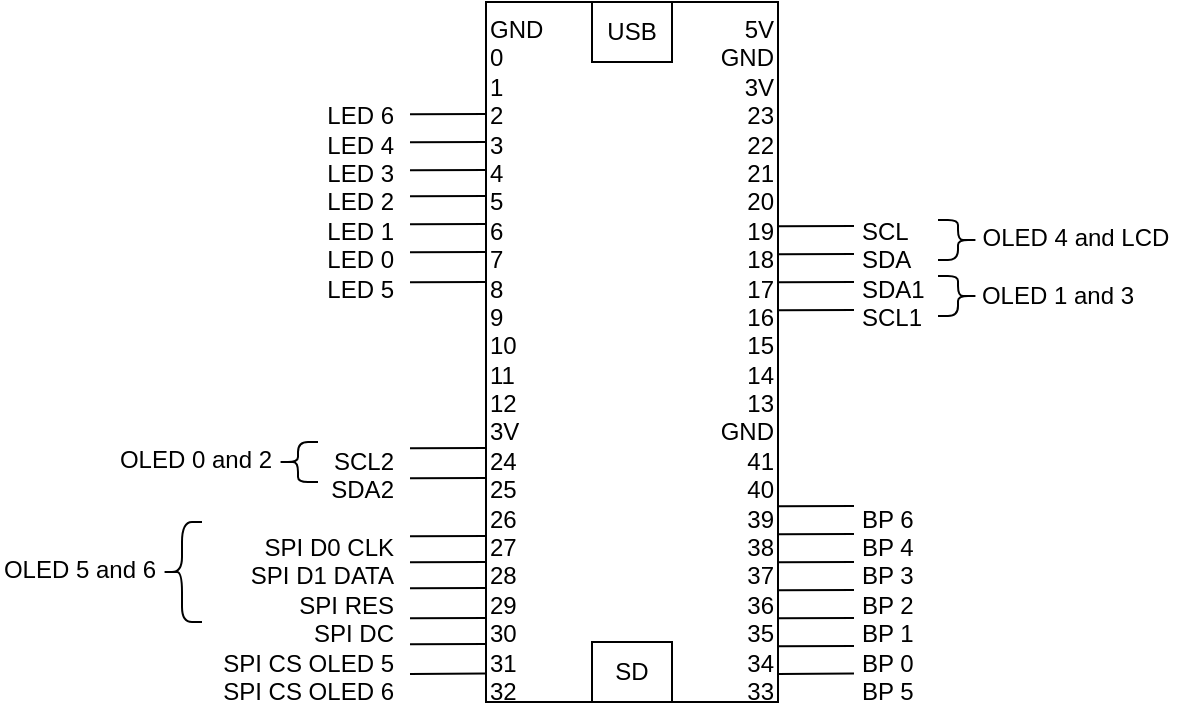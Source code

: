 <mxfile version="13.6.2"><diagram id="Nm4A2j_ekQUPnY_Rd7bY" name="Page-1"><mxGraphModel dx="813" dy="435" grid="1" gridSize="10" guides="1" tooltips="1" connect="1" arrows="1" fold="1" page="1" pageScale="1" pageWidth="827" pageHeight="1169" math="0" shadow="0"><root><mxCell id="0"/><mxCell id="1" parent="0"/><mxCell id="t9LSo7dSVIORAmxEDcjg-2" value="" style="verticalLabelPosition=bottom;verticalAlign=top;html=1;shape=mxgraph.basic.rect;fillColor2=none;strokeWidth=1;size=20;indent=5;" vertex="1" parent="1"><mxGeometry x="354" y="140" width="146" height="350" as="geometry"/></mxCell><mxCell id="t9LSo7dSVIORAmxEDcjg-5" value="GND&lt;br&gt;0&lt;br&gt;1&lt;br&gt;2&lt;br&gt;3&lt;br&gt;4&lt;br&gt;5&lt;br&gt;6&lt;br&gt;7&lt;br&gt;8&lt;br&gt;9&lt;br&gt;10&lt;br&gt;11&lt;br&gt;12&lt;br&gt;3V&lt;br&gt;24&lt;br&gt;25&lt;br&gt;26&lt;br&gt;27&lt;br&gt;28&lt;br&gt;29&lt;br&gt;30&lt;br&gt;31&lt;br&gt;32" style="text;html=1;strokeColor=none;fillColor=none;align=left;verticalAlign=top;whiteSpace=wrap;rounded=0;" vertex="1" parent="1"><mxGeometry x="354" y="140" width="40" height="350" as="geometry"/></mxCell><mxCell id="t9LSo7dSVIORAmxEDcjg-6" value="SD" style="text;html=1;fillColor=none;align=center;verticalAlign=middle;whiteSpace=wrap;rounded=0;perimeterSpacing=1;strokeColor=#000000;" vertex="1" parent="1"><mxGeometry x="407" y="460" width="40" height="30" as="geometry"/></mxCell><mxCell id="t9LSo7dSVIORAmxEDcjg-7" value="USB" style="text;html=1;fillColor=none;align=center;verticalAlign=middle;whiteSpace=wrap;rounded=0;perimeterSpacing=1;strokeColor=#000000;" vertex="1" parent="1"><mxGeometry x="407" y="140" width="40" height="30" as="geometry"/></mxCell><mxCell id="t9LSo7dSVIORAmxEDcjg-8" style="edgeStyle=none;rounded=0;orthogonalLoop=1;jettySize=auto;html=1;exitX=0.75;exitY=1;exitDx=0;exitDy=0;endArrow=none;endFill=0;" edge="1" parent="1" source="t9LSo7dSVIORAmxEDcjg-7" target="t9LSo7dSVIORAmxEDcjg-7"><mxGeometry relative="1" as="geometry"/></mxCell><mxCell id="t9LSo7dSVIORAmxEDcjg-9" value="5V&lt;br&gt;GND&lt;br&gt;3V&lt;br&gt;23&lt;br&gt;22&lt;br&gt;21&lt;br&gt;20&lt;br&gt;19&lt;br&gt;18&lt;br&gt;17&lt;br&gt;16&lt;br&gt;15&lt;br&gt;14&lt;br&gt;13&lt;br&gt;GND&lt;br&gt;41&lt;br&gt;40&lt;br&gt;39&lt;br&gt;38&lt;br&gt;37&lt;br&gt;36&lt;br&gt;35&lt;br&gt;34&lt;br&gt;33" style="text;html=1;strokeColor=none;fillColor=none;align=right;verticalAlign=top;whiteSpace=wrap;rounded=0;" vertex="1" parent="1"><mxGeometry x="460" y="140" width="40" height="350" as="geometry"/></mxCell><mxCell id="t9LSo7dSVIORAmxEDcjg-10" value="&lt;br&gt;&lt;br&gt;&lt;br&gt;LED 6&lt;br&gt;LED 4&lt;br&gt;LED 3&lt;br&gt;LED 2&lt;br&gt;LED 1&lt;br&gt;LED 0&lt;br&gt;LED 5&lt;br&gt;&lt;br&gt;&lt;br&gt;&lt;br&gt;&lt;br&gt;&lt;br&gt;SCL2&lt;br&gt;SDA2&lt;br&gt;&lt;br&gt;SPI D0 CLK&lt;br&gt;SPI D1 DATA&lt;br&gt;SPI RES&lt;br&gt;SPI DC&lt;br&gt;SPI CS OLED 5&lt;br&gt;SPI CS OLED 6" style="text;html=1;strokeColor=none;fillColor=none;align=right;verticalAlign=top;whiteSpace=wrap;rounded=0;" vertex="1" parent="1"><mxGeometry x="220" y="140" width="90" height="350" as="geometry"/></mxCell><mxCell id="t9LSo7dSVIORAmxEDcjg-12" value="" style="endArrow=none;html=1;entryX=0;entryY=0.629;entryDx=0;entryDy=0;entryPerimeter=0;" edge="1" parent="1"><mxGeometry width="50" height="50" relative="1" as="geometry"><mxPoint x="354" y="196" as="sourcePoint"/><mxPoint x="316" y="196.15" as="targetPoint"/></mxGeometry></mxCell><mxCell id="t9LSo7dSVIORAmxEDcjg-13" value="" style="endArrow=none;html=1;entryX=0;entryY=0.629;entryDx=0;entryDy=0;entryPerimeter=0;" edge="1" parent="1"><mxGeometry width="50" height="50" relative="1" as="geometry"><mxPoint x="354" y="210" as="sourcePoint"/><mxPoint x="316" y="210.15" as="targetPoint"/></mxGeometry></mxCell><mxCell id="t9LSo7dSVIORAmxEDcjg-14" value="" style="endArrow=none;html=1;entryX=0;entryY=0.629;entryDx=0;entryDy=0;entryPerimeter=0;" edge="1" parent="1"><mxGeometry width="50" height="50" relative="1" as="geometry"><mxPoint x="354" y="224" as="sourcePoint"/><mxPoint x="316" y="224.15" as="targetPoint"/></mxGeometry></mxCell><mxCell id="t9LSo7dSVIORAmxEDcjg-15" value="" style="endArrow=none;html=1;entryX=0;entryY=0.629;entryDx=0;entryDy=0;entryPerimeter=0;" edge="1" parent="1"><mxGeometry width="50" height="50" relative="1" as="geometry"><mxPoint x="354" y="237" as="sourcePoint"/><mxPoint x="316" y="237.15" as="targetPoint"/></mxGeometry></mxCell><mxCell id="t9LSo7dSVIORAmxEDcjg-16" value="" style="endArrow=none;html=1;entryX=0;entryY=0.629;entryDx=0;entryDy=0;entryPerimeter=0;" edge="1" parent="1"><mxGeometry width="50" height="50" relative="1" as="geometry"><mxPoint x="354" y="251" as="sourcePoint"/><mxPoint x="316" y="251.15" as="targetPoint"/></mxGeometry></mxCell><mxCell id="t9LSo7dSVIORAmxEDcjg-17" value="" style="endArrow=none;html=1;entryX=0;entryY=0.629;entryDx=0;entryDy=0;entryPerimeter=0;" edge="1" parent="1"><mxGeometry width="50" height="50" relative="1" as="geometry"><mxPoint x="354" y="265" as="sourcePoint"/><mxPoint x="316" y="265.15" as="targetPoint"/></mxGeometry></mxCell><mxCell id="t9LSo7dSVIORAmxEDcjg-18" value="" style="endArrow=none;html=1;entryX=0;entryY=0.629;entryDx=0;entryDy=0;entryPerimeter=0;" edge="1" parent="1"><mxGeometry width="50" height="50" relative="1" as="geometry"><mxPoint x="354" y="280" as="sourcePoint"/><mxPoint x="316" y="280.15" as="targetPoint"/></mxGeometry></mxCell><mxCell id="t9LSo7dSVIORAmxEDcjg-19" value="" style="endArrow=none;html=1;entryX=0;entryY=0.629;entryDx=0;entryDy=0;entryPerimeter=0;" edge="1" parent="1"><mxGeometry width="50" height="50" relative="1" as="geometry"><mxPoint x="354" y="363" as="sourcePoint"/><mxPoint x="316" y="363.15" as="targetPoint"/></mxGeometry></mxCell><mxCell id="t9LSo7dSVIORAmxEDcjg-20" value="" style="endArrow=none;html=1;entryX=0;entryY=0.629;entryDx=0;entryDy=0;entryPerimeter=0;" edge="1" parent="1"><mxGeometry width="50" height="50" relative="1" as="geometry"><mxPoint x="354" y="378" as="sourcePoint"/><mxPoint x="316" y="378.15" as="targetPoint"/></mxGeometry></mxCell><mxCell id="t9LSo7dSVIORAmxEDcjg-21" value="" style="endArrow=none;html=1;entryX=0;entryY=0.629;entryDx=0;entryDy=0;entryPerimeter=0;" edge="1" parent="1"><mxGeometry width="50" height="50" relative="1" as="geometry"><mxPoint x="354" y="407" as="sourcePoint"/><mxPoint x="316" y="407.15" as="targetPoint"/></mxGeometry></mxCell><mxCell id="t9LSo7dSVIORAmxEDcjg-22" value="" style="endArrow=none;html=1;entryX=0;entryY=0.629;entryDx=0;entryDy=0;entryPerimeter=0;" edge="1" parent="1"><mxGeometry width="50" height="50" relative="1" as="geometry"><mxPoint x="354" y="420" as="sourcePoint"/><mxPoint x="316" y="420.15" as="targetPoint"/></mxGeometry></mxCell><mxCell id="t9LSo7dSVIORAmxEDcjg-23" value="" style="endArrow=none;html=1;entryX=0;entryY=0.629;entryDx=0;entryDy=0;entryPerimeter=0;" edge="1" parent="1"><mxGeometry width="50" height="50" relative="1" as="geometry"><mxPoint x="354" y="433" as="sourcePoint"/><mxPoint x="316" y="433.15" as="targetPoint"/></mxGeometry></mxCell><mxCell id="t9LSo7dSVIORAmxEDcjg-24" value="" style="endArrow=none;html=1;entryX=0;entryY=0.629;entryDx=0;entryDy=0;entryPerimeter=0;" edge="1" parent="1"><mxGeometry width="50" height="50" relative="1" as="geometry"><mxPoint x="354" y="448" as="sourcePoint"/><mxPoint x="316" y="448.15" as="targetPoint"/></mxGeometry></mxCell><mxCell id="t9LSo7dSVIORAmxEDcjg-25" value="" style="endArrow=none;html=1;entryX=0;entryY=0.629;entryDx=0;entryDy=0;entryPerimeter=0;" edge="1" parent="1"><mxGeometry width="50" height="50" relative="1" as="geometry"><mxPoint x="354" y="461" as="sourcePoint"/><mxPoint x="316" y="461.15" as="targetPoint"/></mxGeometry></mxCell><mxCell id="t9LSo7dSVIORAmxEDcjg-26" value="" style="endArrow=none;html=1;entryX=0;entryY=0.629;entryDx=0;entryDy=0;entryPerimeter=0;" edge="1" parent="1"><mxGeometry width="50" height="50" relative="1" as="geometry"><mxPoint x="354" y="475.8" as="sourcePoint"/><mxPoint x="316" y="475.95" as="targetPoint"/></mxGeometry></mxCell><mxCell id="t9LSo7dSVIORAmxEDcjg-27" value="&lt;br&gt;&lt;br&gt;&lt;br&gt;&lt;br&gt;&lt;br&gt;&lt;br&gt;&lt;br&gt;SCL&lt;br&gt;SDA&lt;br&gt;SDA1&lt;br&gt;SCL1&lt;br&gt;&lt;br&gt;&lt;br&gt;&lt;br&gt;&lt;br&gt;&lt;br&gt;&lt;br&gt;BP 6&lt;br&gt;BP 4&lt;br&gt;BP 3&lt;br&gt;BP 2&lt;br&gt;BP 1&lt;br&gt;BP 0&lt;br&gt;BP 5" style="text;html=1;strokeColor=none;fillColor=none;align=left;verticalAlign=top;whiteSpace=wrap;rounded=0;" vertex="1" parent="1"><mxGeometry x="540" y="140" width="80" height="350" as="geometry"/></mxCell><mxCell id="t9LSo7dSVIORAmxEDcjg-28" value="" style="endArrow=none;html=1;entryX=0;entryY=0.629;entryDx=0;entryDy=0;entryPerimeter=0;" edge="1" parent="1"><mxGeometry width="50" height="50" relative="1" as="geometry"><mxPoint x="538" y="252" as="sourcePoint"/><mxPoint x="500" y="252.15" as="targetPoint"/></mxGeometry></mxCell><mxCell id="t9LSo7dSVIORAmxEDcjg-29" value="" style="endArrow=none;html=1;entryX=0;entryY=0.629;entryDx=0;entryDy=0;entryPerimeter=0;" edge="1" parent="1"><mxGeometry width="50" height="50" relative="1" as="geometry"><mxPoint x="538" y="266" as="sourcePoint"/><mxPoint x="500" y="266.15" as="targetPoint"/></mxGeometry></mxCell><mxCell id="t9LSo7dSVIORAmxEDcjg-30" value="" style="endArrow=none;html=1;entryX=0;entryY=0.629;entryDx=0;entryDy=0;entryPerimeter=0;" edge="1" parent="1"><mxGeometry width="50" height="50" relative="1" as="geometry"><mxPoint x="538" y="280" as="sourcePoint"/><mxPoint x="500" y="280.15" as="targetPoint"/></mxGeometry></mxCell><mxCell id="t9LSo7dSVIORAmxEDcjg-31" value="" style="endArrow=none;html=1;entryX=0;entryY=0.629;entryDx=0;entryDy=0;entryPerimeter=0;" edge="1" parent="1"><mxGeometry width="50" height="50" relative="1" as="geometry"><mxPoint x="538" y="294" as="sourcePoint"/><mxPoint x="500" y="294.15" as="targetPoint"/></mxGeometry></mxCell><mxCell id="t9LSo7dSVIORAmxEDcjg-32" value="" style="endArrow=none;html=1;entryX=0;entryY=0.629;entryDx=0;entryDy=0;entryPerimeter=0;" edge="1" parent="1"><mxGeometry width="50" height="50" relative="1" as="geometry"><mxPoint x="538" y="392" as="sourcePoint"/><mxPoint x="500" y="392.15" as="targetPoint"/></mxGeometry></mxCell><mxCell id="t9LSo7dSVIORAmxEDcjg-33" value="" style="endArrow=none;html=1;entryX=0;entryY=0.629;entryDx=0;entryDy=0;entryPerimeter=0;" edge="1" parent="1"><mxGeometry width="50" height="50" relative="1" as="geometry"><mxPoint x="538" y="406" as="sourcePoint"/><mxPoint x="500" y="406.15" as="targetPoint"/></mxGeometry></mxCell><mxCell id="t9LSo7dSVIORAmxEDcjg-34" value="" style="endArrow=none;html=1;entryX=0;entryY=0.629;entryDx=0;entryDy=0;entryPerimeter=0;" edge="1" parent="1"><mxGeometry width="50" height="50" relative="1" as="geometry"><mxPoint x="538" y="420" as="sourcePoint"/><mxPoint x="500" y="420.15" as="targetPoint"/></mxGeometry></mxCell><mxCell id="t9LSo7dSVIORAmxEDcjg-35" value="" style="endArrow=none;html=1;entryX=0;entryY=0.629;entryDx=0;entryDy=0;entryPerimeter=0;" edge="1" parent="1"><mxGeometry width="50" height="50" relative="1" as="geometry"><mxPoint x="538" y="434" as="sourcePoint"/><mxPoint x="500" y="434.15" as="targetPoint"/></mxGeometry></mxCell><mxCell id="t9LSo7dSVIORAmxEDcjg-36" value="" style="endArrow=none;html=1;entryX=0;entryY=0.629;entryDx=0;entryDy=0;entryPerimeter=0;" edge="1" parent="1"><mxGeometry width="50" height="50" relative="1" as="geometry"><mxPoint x="538" y="448" as="sourcePoint"/><mxPoint x="500" y="448.15" as="targetPoint"/></mxGeometry></mxCell><mxCell id="t9LSo7dSVIORAmxEDcjg-37" value="" style="endArrow=none;html=1;entryX=0;entryY=0.629;entryDx=0;entryDy=0;entryPerimeter=0;" edge="1" parent="1"><mxGeometry width="50" height="50" relative="1" as="geometry"><mxPoint x="538" y="462" as="sourcePoint"/><mxPoint x="500" y="462.15" as="targetPoint"/></mxGeometry></mxCell><mxCell id="t9LSo7dSVIORAmxEDcjg-38" value="" style="endArrow=none;html=1;entryX=0;entryY=0.629;entryDx=0;entryDy=0;entryPerimeter=0;" edge="1" parent="1"><mxGeometry width="50" height="50" relative="1" as="geometry"><mxPoint x="538" y="475.8" as="sourcePoint"/><mxPoint x="500" y="475.95" as="targetPoint"/></mxGeometry></mxCell><mxCell id="t9LSo7dSVIORAmxEDcjg-39" value="" style="shape=curlyBracket;whiteSpace=wrap;html=1;rounded=1;strokeColor=#000000;align=left;" vertex="1" parent="1"><mxGeometry x="250" y="360" width="20" height="20" as="geometry"/></mxCell><mxCell id="t9LSo7dSVIORAmxEDcjg-40" value="OLED 0 and 2" style="text;html=1;strokeColor=none;fillColor=none;align=center;verticalAlign=middle;whiteSpace=wrap;rounded=0;" vertex="1" parent="1"><mxGeometry x="169" y="359" width="80" height="20" as="geometry"/></mxCell><mxCell id="t9LSo7dSVIORAmxEDcjg-41" value="" style="shape=curlyBracket;whiteSpace=wrap;html=1;rounded=1;strokeColor=#000000;align=left;" vertex="1" parent="1"><mxGeometry x="192" y="400" width="20" height="50" as="geometry"/></mxCell><mxCell id="t9LSo7dSVIORAmxEDcjg-42" value="OLED 5 and 6" style="text;html=1;strokeColor=none;fillColor=none;align=center;verticalAlign=middle;whiteSpace=wrap;rounded=0;" vertex="1" parent="1"><mxGeometry x="111" y="414" width="80" height="20" as="geometry"/></mxCell><mxCell id="t9LSo7dSVIORAmxEDcjg-43" value="" style="shape=curlyBracket;whiteSpace=wrap;html=1;rounded=1;strokeColor=#000000;align=left;flipV=1;flipH=1;" vertex="1" parent="1"><mxGeometry x="580" y="249" width="20" height="20" as="geometry"/></mxCell><mxCell id="t9LSo7dSVIORAmxEDcjg-44" value="" style="shape=curlyBracket;whiteSpace=wrap;html=1;rounded=1;strokeColor=#000000;align=left;flipV=1;flipH=1;" vertex="1" parent="1"><mxGeometry x="580" y="277" width="20" height="20" as="geometry"/></mxCell><mxCell id="t9LSo7dSVIORAmxEDcjg-45" value="OLED 4 and LCD" style="text;html=1;strokeColor=none;fillColor=none;align=center;verticalAlign=middle;whiteSpace=wrap;rounded=0;" vertex="1" parent="1"><mxGeometry x="594" y="248" width="110" height="20" as="geometry"/></mxCell><mxCell id="t9LSo7dSVIORAmxEDcjg-46" value="OLED 1 and 3" style="text;html=1;strokeColor=none;fillColor=none;align=center;verticalAlign=middle;whiteSpace=wrap;rounded=0;" vertex="1" parent="1"><mxGeometry x="600" y="277" width="80" height="20" as="geometry"/></mxCell></root></mxGraphModel></diagram></mxfile>